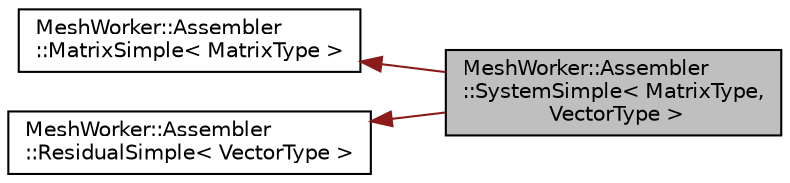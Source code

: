 digraph "MeshWorker::Assembler::SystemSimple&lt; MatrixType, VectorType &gt;"
{
 // LATEX_PDF_SIZE
  edge [fontname="Helvetica",fontsize="10",labelfontname="Helvetica",labelfontsize="10"];
  node [fontname="Helvetica",fontsize="10",shape=record];
  rankdir="LR";
  Node1 [label="MeshWorker::Assembler\l::SystemSimple\< MatrixType,\l VectorType \>",height=0.2,width=0.4,color="black", fillcolor="grey75", style="filled", fontcolor="black",tooltip=" "];
  Node2 -> Node1 [dir="back",color="firebrick4",fontsize="10",style="solid",fontname="Helvetica"];
  Node2 [label="MeshWorker::Assembler\l::MatrixSimple\< MatrixType \>",height=0.2,width=0.4,color="black", fillcolor="white", style="filled",URL="$classMeshWorker_1_1Assembler_1_1MatrixSimple.html",tooltip=" "];
  Node3 -> Node1 [dir="back",color="firebrick4",fontsize="10",style="solid",fontname="Helvetica"];
  Node3 [label="MeshWorker::Assembler\l::ResidualSimple\< VectorType \>",height=0.2,width=0.4,color="black", fillcolor="white", style="filled",URL="$classMeshWorker_1_1Assembler_1_1ResidualSimple.html",tooltip=" "];
}
